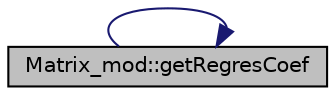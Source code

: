 digraph "Matrix_mod::getRegresCoef"
{
 // LATEX_PDF_SIZE
  edge [fontname="Helvetica",fontsize="10",labelfontname="Helvetica",labelfontsize="10"];
  node [fontname="Helvetica",fontsize="10",shape=record];
  rankdir="RL";
  Node1 [label="Matrix_mod::getRegresCoef",height=0.2,width=0.4,color="black", fillcolor="grey75", style="filled", fontcolor="black",tooltip="Return the the Regression Coefficient Matrix, whose dimension is rankS11 by rankS22,..."];
  Node1 -> Node1 [dir="back",color="midnightblue",fontsize="10",style="solid",fontname="Helvetica"];
}
